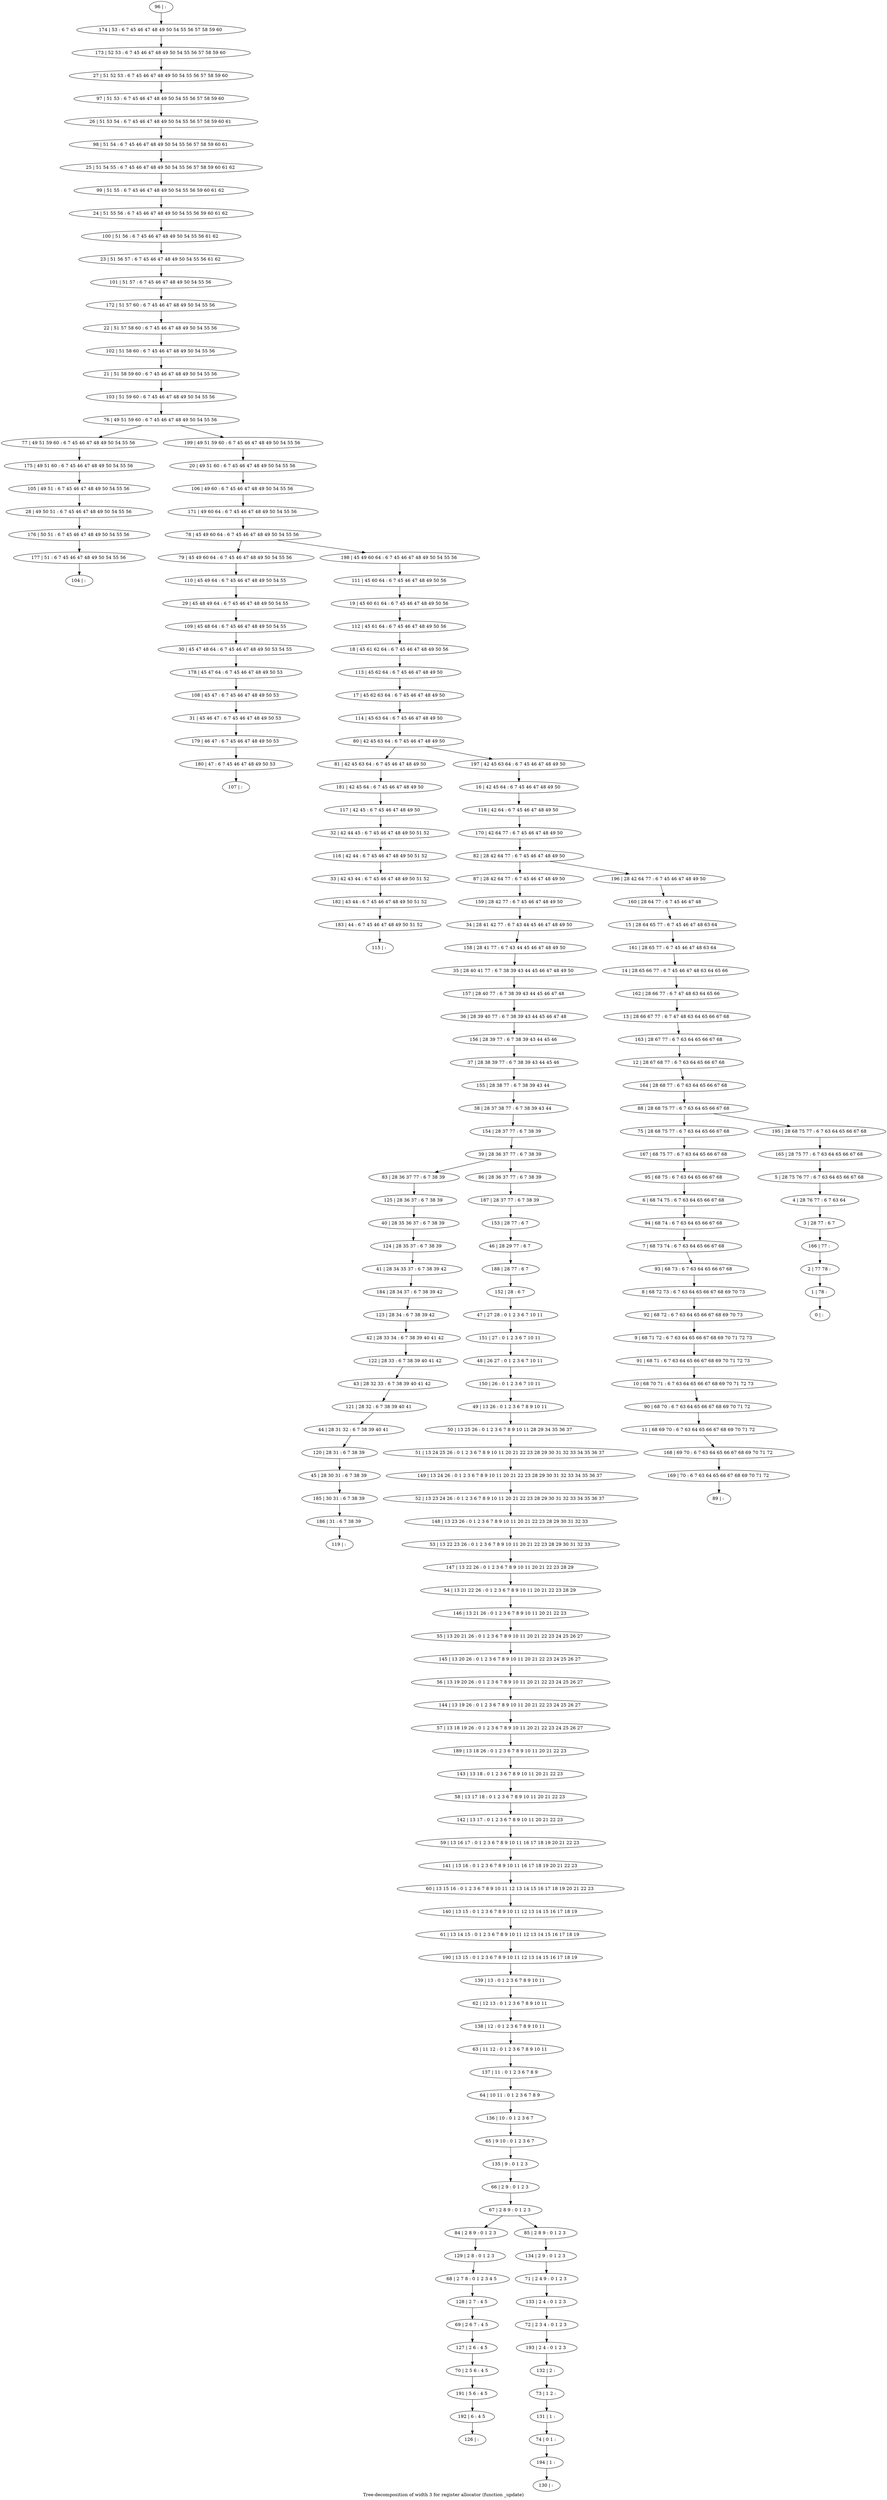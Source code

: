 digraph G {
graph [label="Tree-decomposition of width 3 for register allocator (function _update)"]
0[label="0 | : "];
1[label="1 | 78 : "];
2[label="2 | 77 78 : "];
3[label="3 | 28 77 : 6 7 "];
4[label="4 | 28 76 77 : 6 7 63 64 "];
5[label="5 | 28 75 76 77 : 6 7 63 64 65 66 67 68 "];
6[label="6 | 68 74 75 : 6 7 63 64 65 66 67 68 "];
7[label="7 | 68 73 74 : 6 7 63 64 65 66 67 68 "];
8[label="8 | 68 72 73 : 6 7 63 64 65 66 67 68 69 70 73 "];
9[label="9 | 68 71 72 : 6 7 63 64 65 66 67 68 69 70 71 72 73 "];
10[label="10 | 68 70 71 : 6 7 63 64 65 66 67 68 69 70 71 72 73 "];
11[label="11 | 68 69 70 : 6 7 63 64 65 66 67 68 69 70 71 72 "];
12[label="12 | 28 67 68 77 : 6 7 63 64 65 66 67 68 "];
13[label="13 | 28 66 67 77 : 6 7 47 48 63 64 65 66 67 68 "];
14[label="14 | 28 65 66 77 : 6 7 45 46 47 48 63 64 65 66 "];
15[label="15 | 28 64 65 77 : 6 7 45 46 47 48 63 64 "];
16[label="16 | 42 45 64 : 6 7 45 46 47 48 49 50 "];
17[label="17 | 45 62 63 64 : 6 7 45 46 47 48 49 50 "];
18[label="18 | 45 61 62 64 : 6 7 45 46 47 48 49 50 56 "];
19[label="19 | 45 60 61 64 : 6 7 45 46 47 48 49 50 56 "];
20[label="20 | 49 51 60 : 6 7 45 46 47 48 49 50 54 55 56 "];
21[label="21 | 51 58 59 60 : 6 7 45 46 47 48 49 50 54 55 56 "];
22[label="22 | 51 57 58 60 : 6 7 45 46 47 48 49 50 54 55 56 "];
23[label="23 | 51 56 57 : 6 7 45 46 47 48 49 50 54 55 56 61 62 "];
24[label="24 | 51 55 56 : 6 7 45 46 47 48 49 50 54 55 56 59 60 61 62 "];
25[label="25 | 51 54 55 : 6 7 45 46 47 48 49 50 54 55 56 57 58 59 60 61 62 "];
26[label="26 | 51 53 54 : 6 7 45 46 47 48 49 50 54 55 56 57 58 59 60 61 "];
27[label="27 | 51 52 53 : 6 7 45 46 47 48 49 50 54 55 56 57 58 59 60 "];
28[label="28 | 49 50 51 : 6 7 45 46 47 48 49 50 54 55 56 "];
29[label="29 | 45 48 49 64 : 6 7 45 46 47 48 49 50 54 55 "];
30[label="30 | 45 47 48 64 : 6 7 45 46 47 48 49 50 53 54 55 "];
31[label="31 | 45 46 47 : 6 7 45 46 47 48 49 50 53 "];
32[label="32 | 42 44 45 : 6 7 45 46 47 48 49 50 51 52 "];
33[label="33 | 42 43 44 : 6 7 45 46 47 48 49 50 51 52 "];
34[label="34 | 28 41 42 77 : 6 7 43 44 45 46 47 48 49 50 "];
35[label="35 | 28 40 41 77 : 6 7 38 39 43 44 45 46 47 48 49 50 "];
36[label="36 | 28 39 40 77 : 6 7 38 39 43 44 45 46 47 48 "];
37[label="37 | 28 38 39 77 : 6 7 38 39 43 44 45 46 "];
38[label="38 | 28 37 38 77 : 6 7 38 39 43 44 "];
39[label="39 | 28 36 37 77 : 6 7 38 39 "];
40[label="40 | 28 35 36 37 : 6 7 38 39 "];
41[label="41 | 28 34 35 37 : 6 7 38 39 42 "];
42[label="42 | 28 33 34 : 6 7 38 39 40 41 42 "];
43[label="43 | 28 32 33 : 6 7 38 39 40 41 42 "];
44[label="44 | 28 31 32 : 6 7 38 39 40 41 "];
45[label="45 | 28 30 31 : 6 7 38 39 "];
46[label="46 | 28 29 77 : 6 7 "];
47[label="47 | 27 28 : 0 1 2 3 6 7 10 11 "];
48[label="48 | 26 27 : 0 1 2 3 6 7 10 11 "];
49[label="49 | 13 26 : 0 1 2 3 6 7 8 9 10 11 "];
50[label="50 | 13 25 26 : 0 1 2 3 6 7 8 9 10 11 28 29 34 35 36 37 "];
51[label="51 | 13 24 25 26 : 0 1 2 3 6 7 8 9 10 11 20 21 22 23 28 29 30 31 32 33 34 35 36 37 "];
52[label="52 | 13 23 24 26 : 0 1 2 3 6 7 8 9 10 11 20 21 22 23 28 29 30 31 32 33 34 35 36 37 "];
53[label="53 | 13 22 23 26 : 0 1 2 3 6 7 8 9 10 11 20 21 22 23 28 29 30 31 32 33 "];
54[label="54 | 13 21 22 26 : 0 1 2 3 6 7 8 9 10 11 20 21 22 23 28 29 "];
55[label="55 | 13 20 21 26 : 0 1 2 3 6 7 8 9 10 11 20 21 22 23 24 25 26 27 "];
56[label="56 | 13 19 20 26 : 0 1 2 3 6 7 8 9 10 11 20 21 22 23 24 25 26 27 "];
57[label="57 | 13 18 19 26 : 0 1 2 3 6 7 8 9 10 11 20 21 22 23 24 25 26 27 "];
58[label="58 | 13 17 18 : 0 1 2 3 6 7 8 9 10 11 20 21 22 23 "];
59[label="59 | 13 16 17 : 0 1 2 3 6 7 8 9 10 11 16 17 18 19 20 21 22 23 "];
60[label="60 | 13 15 16 : 0 1 2 3 6 7 8 9 10 11 12 13 14 15 16 17 18 19 20 21 22 23 "];
61[label="61 | 13 14 15 : 0 1 2 3 6 7 8 9 10 11 12 13 14 15 16 17 18 19 "];
62[label="62 | 12 13 : 0 1 2 3 6 7 8 9 10 11 "];
63[label="63 | 11 12 : 0 1 2 3 6 7 8 9 10 11 "];
64[label="64 | 10 11 : 0 1 2 3 6 7 8 9 "];
65[label="65 | 9 10 : 0 1 2 3 6 7 "];
66[label="66 | 2 9 : 0 1 2 3 "];
67[label="67 | 2 8 9 : 0 1 2 3 "];
68[label="68 | 2 7 8 : 0 1 2 3 4 5 "];
69[label="69 | 2 6 7 : 4 5 "];
70[label="70 | 2 5 6 : 4 5 "];
71[label="71 | 2 4 9 : 0 1 2 3 "];
72[label="72 | 2 3 4 : 0 1 2 3 "];
73[label="73 | 1 2 : "];
74[label="74 | 0 1 : "];
75[label="75 | 28 68 75 77 : 6 7 63 64 65 66 67 68 "];
76[label="76 | 49 51 59 60 : 6 7 45 46 47 48 49 50 54 55 56 "];
77[label="77 | 49 51 59 60 : 6 7 45 46 47 48 49 50 54 55 56 "];
78[label="78 | 45 49 60 64 : 6 7 45 46 47 48 49 50 54 55 56 "];
79[label="79 | 45 49 60 64 : 6 7 45 46 47 48 49 50 54 55 56 "];
80[label="80 | 42 45 63 64 : 6 7 45 46 47 48 49 50 "];
81[label="81 | 42 45 63 64 : 6 7 45 46 47 48 49 50 "];
82[label="82 | 28 42 64 77 : 6 7 45 46 47 48 49 50 "];
83[label="83 | 28 36 37 77 : 6 7 38 39 "];
84[label="84 | 2 8 9 : 0 1 2 3 "];
85[label="85 | 2 8 9 : 0 1 2 3 "];
86[label="86 | 28 36 37 77 : 6 7 38 39 "];
87[label="87 | 28 42 64 77 : 6 7 45 46 47 48 49 50 "];
88[label="88 | 28 68 75 77 : 6 7 63 64 65 66 67 68 "];
89[label="89 | : "];
90[label="90 | 68 70 : 6 7 63 64 65 66 67 68 69 70 71 72 "];
91[label="91 | 68 71 : 6 7 63 64 65 66 67 68 69 70 71 72 73 "];
92[label="92 | 68 72 : 6 7 63 64 65 66 67 68 69 70 73 "];
93[label="93 | 68 73 : 6 7 63 64 65 66 67 68 "];
94[label="94 | 68 74 : 6 7 63 64 65 66 67 68 "];
95[label="95 | 68 75 : 6 7 63 64 65 66 67 68 "];
96[label="96 | : "];
97[label="97 | 51 53 : 6 7 45 46 47 48 49 50 54 55 56 57 58 59 60 "];
98[label="98 | 51 54 : 6 7 45 46 47 48 49 50 54 55 56 57 58 59 60 61 "];
99[label="99 | 51 55 : 6 7 45 46 47 48 49 50 54 55 56 59 60 61 62 "];
100[label="100 | 51 56 : 6 7 45 46 47 48 49 50 54 55 56 61 62 "];
101[label="101 | 51 57 : 6 7 45 46 47 48 49 50 54 55 56 "];
102[label="102 | 51 58 60 : 6 7 45 46 47 48 49 50 54 55 56 "];
103[label="103 | 51 59 60 : 6 7 45 46 47 48 49 50 54 55 56 "];
104[label="104 | : "];
105[label="105 | 49 51 : 6 7 45 46 47 48 49 50 54 55 56 "];
106[label="106 | 49 60 : 6 7 45 46 47 48 49 50 54 55 56 "];
107[label="107 | : "];
108[label="108 | 45 47 : 6 7 45 46 47 48 49 50 53 "];
109[label="109 | 45 48 64 : 6 7 45 46 47 48 49 50 54 55 "];
110[label="110 | 45 49 64 : 6 7 45 46 47 48 49 50 54 55 "];
111[label="111 | 45 60 64 : 6 7 45 46 47 48 49 50 56 "];
112[label="112 | 45 61 64 : 6 7 45 46 47 48 49 50 56 "];
113[label="113 | 45 62 64 : 6 7 45 46 47 48 49 50 "];
114[label="114 | 45 63 64 : 6 7 45 46 47 48 49 50 "];
115[label="115 | : "];
116[label="116 | 42 44 : 6 7 45 46 47 48 49 50 51 52 "];
117[label="117 | 42 45 : 6 7 45 46 47 48 49 50 "];
118[label="118 | 42 64 : 6 7 45 46 47 48 49 50 "];
119[label="119 | : "];
120[label="120 | 28 31 : 6 7 38 39 "];
121[label="121 | 28 32 : 6 7 38 39 40 41 "];
122[label="122 | 28 33 : 6 7 38 39 40 41 42 "];
123[label="123 | 28 34 : 6 7 38 39 42 "];
124[label="124 | 28 35 37 : 6 7 38 39 "];
125[label="125 | 28 36 37 : 6 7 38 39 "];
126[label="126 | : "];
127[label="127 | 2 6 : 4 5 "];
128[label="128 | 2 7 : 4 5 "];
129[label="129 | 2 8 : 0 1 2 3 "];
130[label="130 | : "];
131[label="131 | 1 : "];
132[label="132 | 2 : "];
133[label="133 | 2 4 : 0 1 2 3 "];
134[label="134 | 2 9 : 0 1 2 3 "];
135[label="135 | 9 : 0 1 2 3 "];
136[label="136 | 10 : 0 1 2 3 6 7 "];
137[label="137 | 11 : 0 1 2 3 6 7 8 9 "];
138[label="138 | 12 : 0 1 2 3 6 7 8 9 10 11 "];
139[label="139 | 13 : 0 1 2 3 6 7 8 9 10 11 "];
140[label="140 | 13 15 : 0 1 2 3 6 7 8 9 10 11 12 13 14 15 16 17 18 19 "];
141[label="141 | 13 16 : 0 1 2 3 6 7 8 9 10 11 16 17 18 19 20 21 22 23 "];
142[label="142 | 13 17 : 0 1 2 3 6 7 8 9 10 11 20 21 22 23 "];
143[label="143 | 13 18 : 0 1 2 3 6 7 8 9 10 11 20 21 22 23 "];
144[label="144 | 13 19 26 : 0 1 2 3 6 7 8 9 10 11 20 21 22 23 24 25 26 27 "];
145[label="145 | 13 20 26 : 0 1 2 3 6 7 8 9 10 11 20 21 22 23 24 25 26 27 "];
146[label="146 | 13 21 26 : 0 1 2 3 6 7 8 9 10 11 20 21 22 23 "];
147[label="147 | 13 22 26 : 0 1 2 3 6 7 8 9 10 11 20 21 22 23 28 29 "];
148[label="148 | 13 23 26 : 0 1 2 3 6 7 8 9 10 11 20 21 22 23 28 29 30 31 32 33 "];
149[label="149 | 13 24 26 : 0 1 2 3 6 7 8 9 10 11 20 21 22 23 28 29 30 31 32 33 34 35 36 37 "];
150[label="150 | 26 : 0 1 2 3 6 7 10 11 "];
151[label="151 | 27 : 0 1 2 3 6 7 10 11 "];
152[label="152 | 28 : 6 7 "];
153[label="153 | 28 77 : 6 7 "];
154[label="154 | 28 37 77 : 6 7 38 39 "];
155[label="155 | 28 38 77 : 6 7 38 39 43 44 "];
156[label="156 | 28 39 77 : 6 7 38 39 43 44 45 46 "];
157[label="157 | 28 40 77 : 6 7 38 39 43 44 45 46 47 48 "];
158[label="158 | 28 41 77 : 6 7 43 44 45 46 47 48 49 50 "];
159[label="159 | 28 42 77 : 6 7 45 46 47 48 49 50 "];
160[label="160 | 28 64 77 : 6 7 45 46 47 48 "];
161[label="161 | 28 65 77 : 6 7 45 46 47 48 63 64 "];
162[label="162 | 28 66 77 : 6 7 47 48 63 64 65 66 "];
163[label="163 | 28 67 77 : 6 7 63 64 65 66 67 68 "];
164[label="164 | 28 68 77 : 6 7 63 64 65 66 67 68 "];
165[label="165 | 28 75 77 : 6 7 63 64 65 66 67 68 "];
166[label="166 | 77 : "];
167[label="167 | 68 75 77 : 6 7 63 64 65 66 67 68 "];
168[label="168 | 69 70 : 6 7 63 64 65 66 67 68 69 70 71 72 "];
169[label="169 | 70 : 6 7 63 64 65 66 67 68 69 70 71 72 "];
170[label="170 | 42 64 77 : 6 7 45 46 47 48 49 50 "];
171[label="171 | 49 60 64 : 6 7 45 46 47 48 49 50 54 55 56 "];
172[label="172 | 51 57 60 : 6 7 45 46 47 48 49 50 54 55 56 "];
173[label="173 | 52 53 : 6 7 45 46 47 48 49 50 54 55 56 57 58 59 60 "];
174[label="174 | 53 : 6 7 45 46 47 48 49 50 54 55 56 57 58 59 60 "];
175[label="175 | 49 51 60 : 6 7 45 46 47 48 49 50 54 55 56 "];
176[label="176 | 50 51 : 6 7 45 46 47 48 49 50 54 55 56 "];
177[label="177 | 51 : 6 7 45 46 47 48 49 50 54 55 56 "];
178[label="178 | 45 47 64 : 6 7 45 46 47 48 49 50 53 "];
179[label="179 | 46 47 : 6 7 45 46 47 48 49 50 53 "];
180[label="180 | 47 : 6 7 45 46 47 48 49 50 53 "];
181[label="181 | 42 45 64 : 6 7 45 46 47 48 49 50 "];
182[label="182 | 43 44 : 6 7 45 46 47 48 49 50 51 52 "];
183[label="183 | 44 : 6 7 45 46 47 48 49 50 51 52 "];
184[label="184 | 28 34 37 : 6 7 38 39 42 "];
185[label="185 | 30 31 : 6 7 38 39 "];
186[label="186 | 31 : 6 7 38 39 "];
187[label="187 | 28 37 77 : 6 7 38 39 "];
188[label="188 | 28 77 : 6 7 "];
189[label="189 | 13 18 26 : 0 1 2 3 6 7 8 9 10 11 20 21 22 23 "];
190[label="190 | 13 15 : 0 1 2 3 6 7 8 9 10 11 12 13 14 15 16 17 18 19 "];
191[label="191 | 5 6 : 4 5 "];
192[label="192 | 6 : 4 5 "];
193[label="193 | 2 4 : 0 1 2 3 "];
194[label="194 | 1 : "];
195[label="195 | 28 68 75 77 : 6 7 63 64 65 66 67 68 "];
196[label="196 | 28 42 64 77 : 6 7 45 46 47 48 49 50 "];
197[label="197 | 42 45 63 64 : 6 7 45 46 47 48 49 50 "];
198[label="198 | 45 49 60 64 : 6 7 45 46 47 48 49 50 54 55 56 "];
199[label="199 | 49 51 59 60 : 6 7 45 46 47 48 49 50 54 55 56 "];
49->50 ;
50->51 ;
66->67 ;
39->83 ;
67->84 ;
67->85 ;
39->86 ;
90->11 ;
10->90 ;
91->10 ;
9->91 ;
92->9 ;
8->92 ;
93->8 ;
7->93 ;
94->7 ;
6->94 ;
95->6 ;
105->28 ;
108->31 ;
109->30 ;
29->109 ;
110->29 ;
79->110 ;
116->33 ;
32->116 ;
117->32 ;
120->45 ;
44->120 ;
121->44 ;
43->121 ;
122->43 ;
42->122 ;
123->42 ;
124->41 ;
40->124 ;
125->40 ;
83->125 ;
127->70 ;
69->127 ;
128->69 ;
68->128 ;
129->68 ;
84->129 ;
131->74 ;
73->131 ;
132->73 ;
133->72 ;
71->133 ;
134->71 ;
85->134 ;
135->66 ;
65->135 ;
136->65 ;
64->136 ;
137->64 ;
63->137 ;
138->63 ;
62->138 ;
139->62 ;
140->61 ;
60->140 ;
141->60 ;
59->141 ;
142->59 ;
58->142 ;
143->58 ;
144->57 ;
56->144 ;
145->56 ;
55->145 ;
146->55 ;
54->146 ;
147->54 ;
53->147 ;
148->53 ;
52->148 ;
149->52 ;
51->149 ;
150->49 ;
48->150 ;
151->48 ;
47->151 ;
152->47 ;
153->46 ;
154->39 ;
38->154 ;
155->38 ;
37->155 ;
156->37 ;
36->156 ;
157->36 ;
35->157 ;
158->35 ;
34->158 ;
159->34 ;
87->159 ;
167->95 ;
75->167 ;
11->168 ;
169->89 ;
168->169 ;
175->105 ;
77->175 ;
28->176 ;
177->104 ;
176->177 ;
178->108 ;
30->178 ;
31->179 ;
180->107 ;
179->180 ;
181->117 ;
81->181 ;
33->182 ;
183->115 ;
182->183 ;
184->123 ;
41->184 ;
45->185 ;
186->119 ;
185->186 ;
187->153 ;
86->187 ;
188->152 ;
46->188 ;
189->143 ;
57->189 ;
190->139 ;
61->190 ;
70->191 ;
192->126 ;
191->192 ;
193->132 ;
72->193 ;
194->130 ;
74->194 ;
96->174 ;
174->173 ;
173->27 ;
27->97 ;
97->26 ;
26->98 ;
98->25 ;
25->99 ;
99->24 ;
24->100 ;
100->23 ;
23->101 ;
101->172 ;
172->22 ;
22->102 ;
102->21 ;
21->103 ;
103->76 ;
20->106 ;
106->171 ;
171->78 ;
111->19 ;
19->112 ;
112->18 ;
18->113 ;
113->17 ;
17->114 ;
114->80 ;
16->118 ;
118->170 ;
170->82 ;
160->15 ;
15->161 ;
161->14 ;
14->162 ;
162->13 ;
13->163 ;
163->12 ;
12->164 ;
164->88 ;
165->5 ;
5->4 ;
4->3 ;
3->166 ;
166->2 ;
2->1 ;
1->0 ;
195->165 ;
196->160 ;
197->16 ;
198->111 ;
199->20 ;
88->75 ;
88->195 ;
82->87 ;
82->196 ;
80->81 ;
80->197 ;
78->79 ;
78->198 ;
76->77 ;
76->199 ;
}
